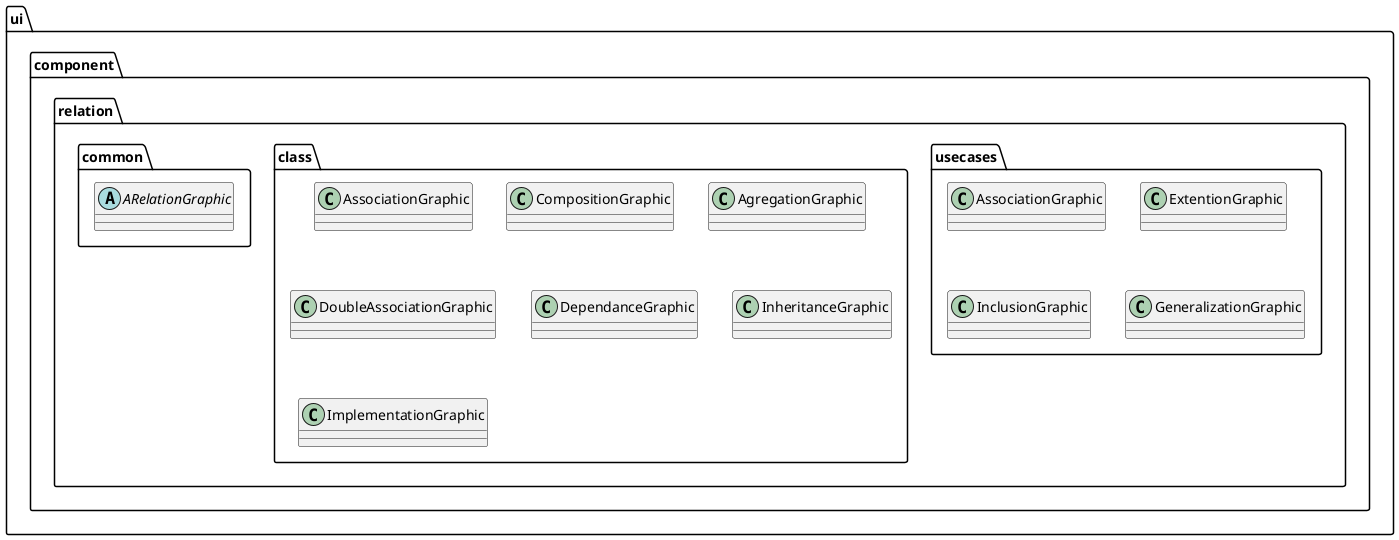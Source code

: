 @startuml

package ui.component.relation {
    
        package usecases {
            class AssociationGraphic
            class ExtentionGraphic
            class InclusionGraphic
            class GeneralizationGraphic
        }

        package class {
            class AssociationGraphic
            class CompositionGraphic
            class AgregationGraphic
            class DoubleAssociationGraphic
            class DependanceGraphic
            class InheritanceGraphic
            class ImplementationGraphic
        }
        package common {
            abstract ARelationGraphic
        }

}

@enduml
